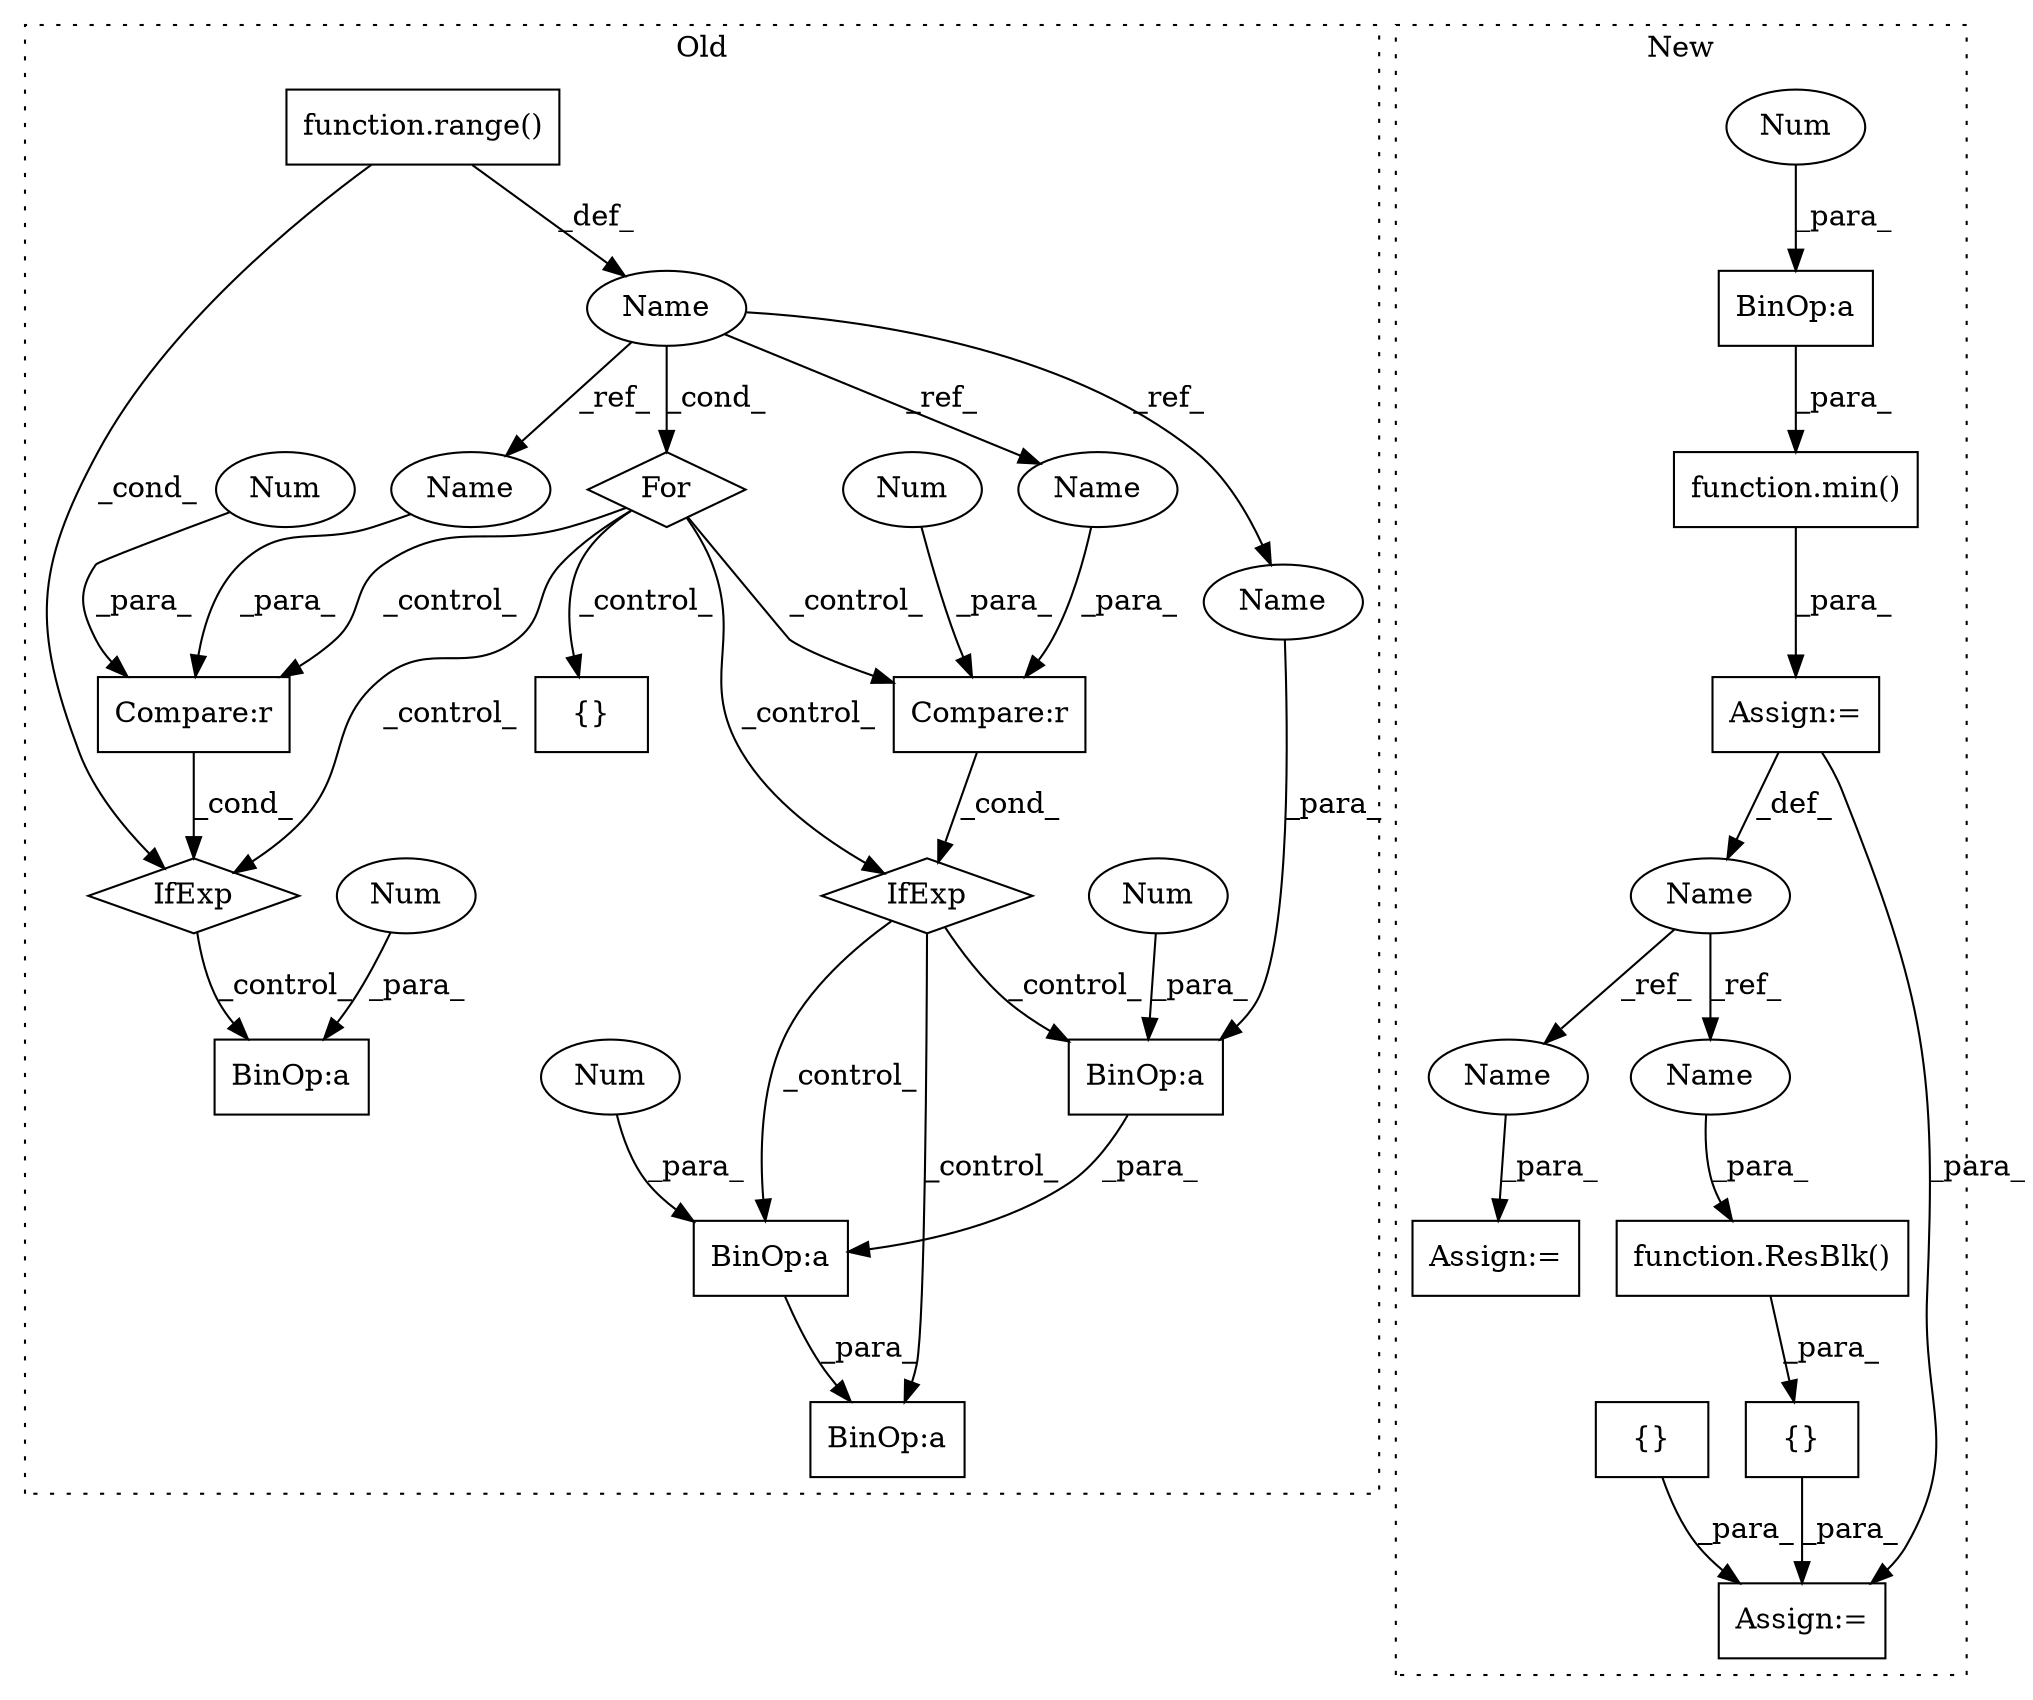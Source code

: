 digraph G {
subgraph cluster0 {
1 [label="IfExp" a="51" s="4885,4894" l="4,6" shape="diamond"];
3 [label="Compare:r" a="40" s="4889" l="5" shape="box"];
4 [label="Num" a="76" s="4893" l="1" shape="ellipse"];
6 [label="BinOp:a" a="82" s="4868" l="3" shape="box"];
8 [label="BinOp:a" a="82" s="4873" l="4" shape="box"];
9 [label="Num" a="76" s="4872" l="1" shape="ellipse"];
10 [label="function.range()" a="75" s="4763,4809" l="6,1" shape="box"];
11 [label="BinOp:a" a="82" s="4879" l="3" shape="box"];
12 [label="{}" a="59" s="5004,5158" l="6,0" shape="box"];
13 [label="BinOp:a" a="82" s="4921" l="3" shape="box"];
14 [label="Num" a="76" s="4920" l="1" shape="ellipse"];
16 [label="Num" a="76" s="4882" l="1" shape="ellipse"];
17 [label="Compare:r" a="40" s="4939" l="5" shape="box"];
18 [label="Num" a="76" s="4943" l="1" shape="ellipse"];
19 [label="IfExp" a="51" s="4935,4944" l="4,6" shape="diamond"];
20 [label="For" a="107" s="4754,4810" l="4,5" shape="diamond"];
24 [label="Name" a="87" s="4758" l="1" shape="ellipse"];
30 [label="Name" a="87" s="4889" l="1" shape="ellipse"];
31 [label="Name" a="87" s="4939" l="1" shape="ellipse"];
32 [label="Name" a="87" s="4878" l="1" shape="ellipse"];
label = "Old";
style="dotted";
}
subgraph cluster1 {
2 [label="function.min()" a="75" s="3253,3279" l="4,1" shape="box"];
5 [label="BinOp:a" a="82" s="3092" l="2" shape="box"];
7 [label="{}" a="59" s="3294,3335" l="1,0" shape="box"];
15 [label="Num" a="76" s="3094" l="2" shape="ellipse"];
21 [label="function.ResBlk()" a="75" s="3295,3317" l="7,18" shape="box"];
22 [label="Name" a="87" s="3243" l="7" shape="ellipse"];
23 [label="Assign:=" a="68" s="3346" l="3" shape="box"];
25 [label="Assign:=" a="68" s="3290" l="4" shape="box"];
26 [label="{}" a="59" s="3120,3120" l="2,1" shape="box"];
27 [label="Assign:=" a="68" s="3250" l="3" shape="box"];
28 [label="Name" a="87" s="3349" l="7" shape="ellipse"];
29 [label="Name" a="87" s="3310" l="7" shape="ellipse"];
label = "New";
style="dotted";
}
1 -> 6 [label="_control_"];
1 -> 8 [label="_control_"];
1 -> 11 [label="_control_"];
2 -> 27 [label="_para_"];
3 -> 1 [label="_cond_"];
4 -> 3 [label="_para_"];
5 -> 2 [label="_para_"];
7 -> 25 [label="_para_"];
8 -> 6 [label="_para_"];
9 -> 8 [label="_para_"];
10 -> 24 [label="_def_"];
10 -> 19 [label="_cond_"];
11 -> 8 [label="_para_"];
14 -> 13 [label="_para_"];
15 -> 5 [label="_para_"];
16 -> 11 [label="_para_"];
17 -> 19 [label="_cond_"];
18 -> 17 [label="_para_"];
19 -> 13 [label="_control_"];
20 -> 17 [label="_control_"];
20 -> 1 [label="_control_"];
20 -> 3 [label="_control_"];
20 -> 12 [label="_control_"];
20 -> 19 [label="_control_"];
21 -> 7 [label="_para_"];
22 -> 29 [label="_ref_"];
22 -> 28 [label="_ref_"];
24 -> 30 [label="_ref_"];
24 -> 32 [label="_ref_"];
24 -> 31 [label="_ref_"];
24 -> 20 [label="_cond_"];
26 -> 25 [label="_para_"];
27 -> 22 [label="_def_"];
27 -> 25 [label="_para_"];
28 -> 23 [label="_para_"];
29 -> 21 [label="_para_"];
30 -> 3 [label="_para_"];
31 -> 17 [label="_para_"];
32 -> 11 [label="_para_"];
}